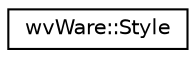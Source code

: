 digraph "类继承关系图"
{
  edge [fontname="Helvetica",fontsize="10",labelfontname="Helvetica",labelfontsize="10"];
  node [fontname="Helvetica",fontsize="10",shape=record];
  rankdir="LR";
  Node0 [label="wvWare::Style",height=0.2,width=0.4,color="black", fillcolor="white", style="filled",URL="$classwv_ware_1_1_style.html"];
}
